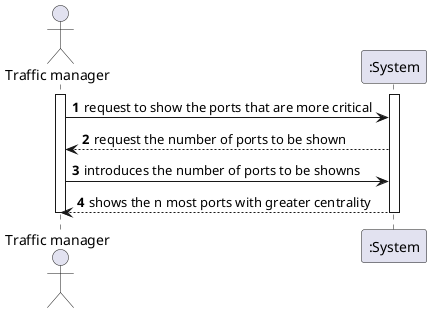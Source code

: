 @startuml
'https://plantuml.com/sequence-diagram

autonumber

actor "Traffic manager" as TM
participant ":System" as S
activate TM
activate S
TM -> S: request to show the ports that are more critical
TM <-- S: request the number of ports to be shown
TM -> S: introduces the number of ports to be showns
TM <-- S: shows the n most ports with greater centrality
deactivate S
deactivate TM
@enduml